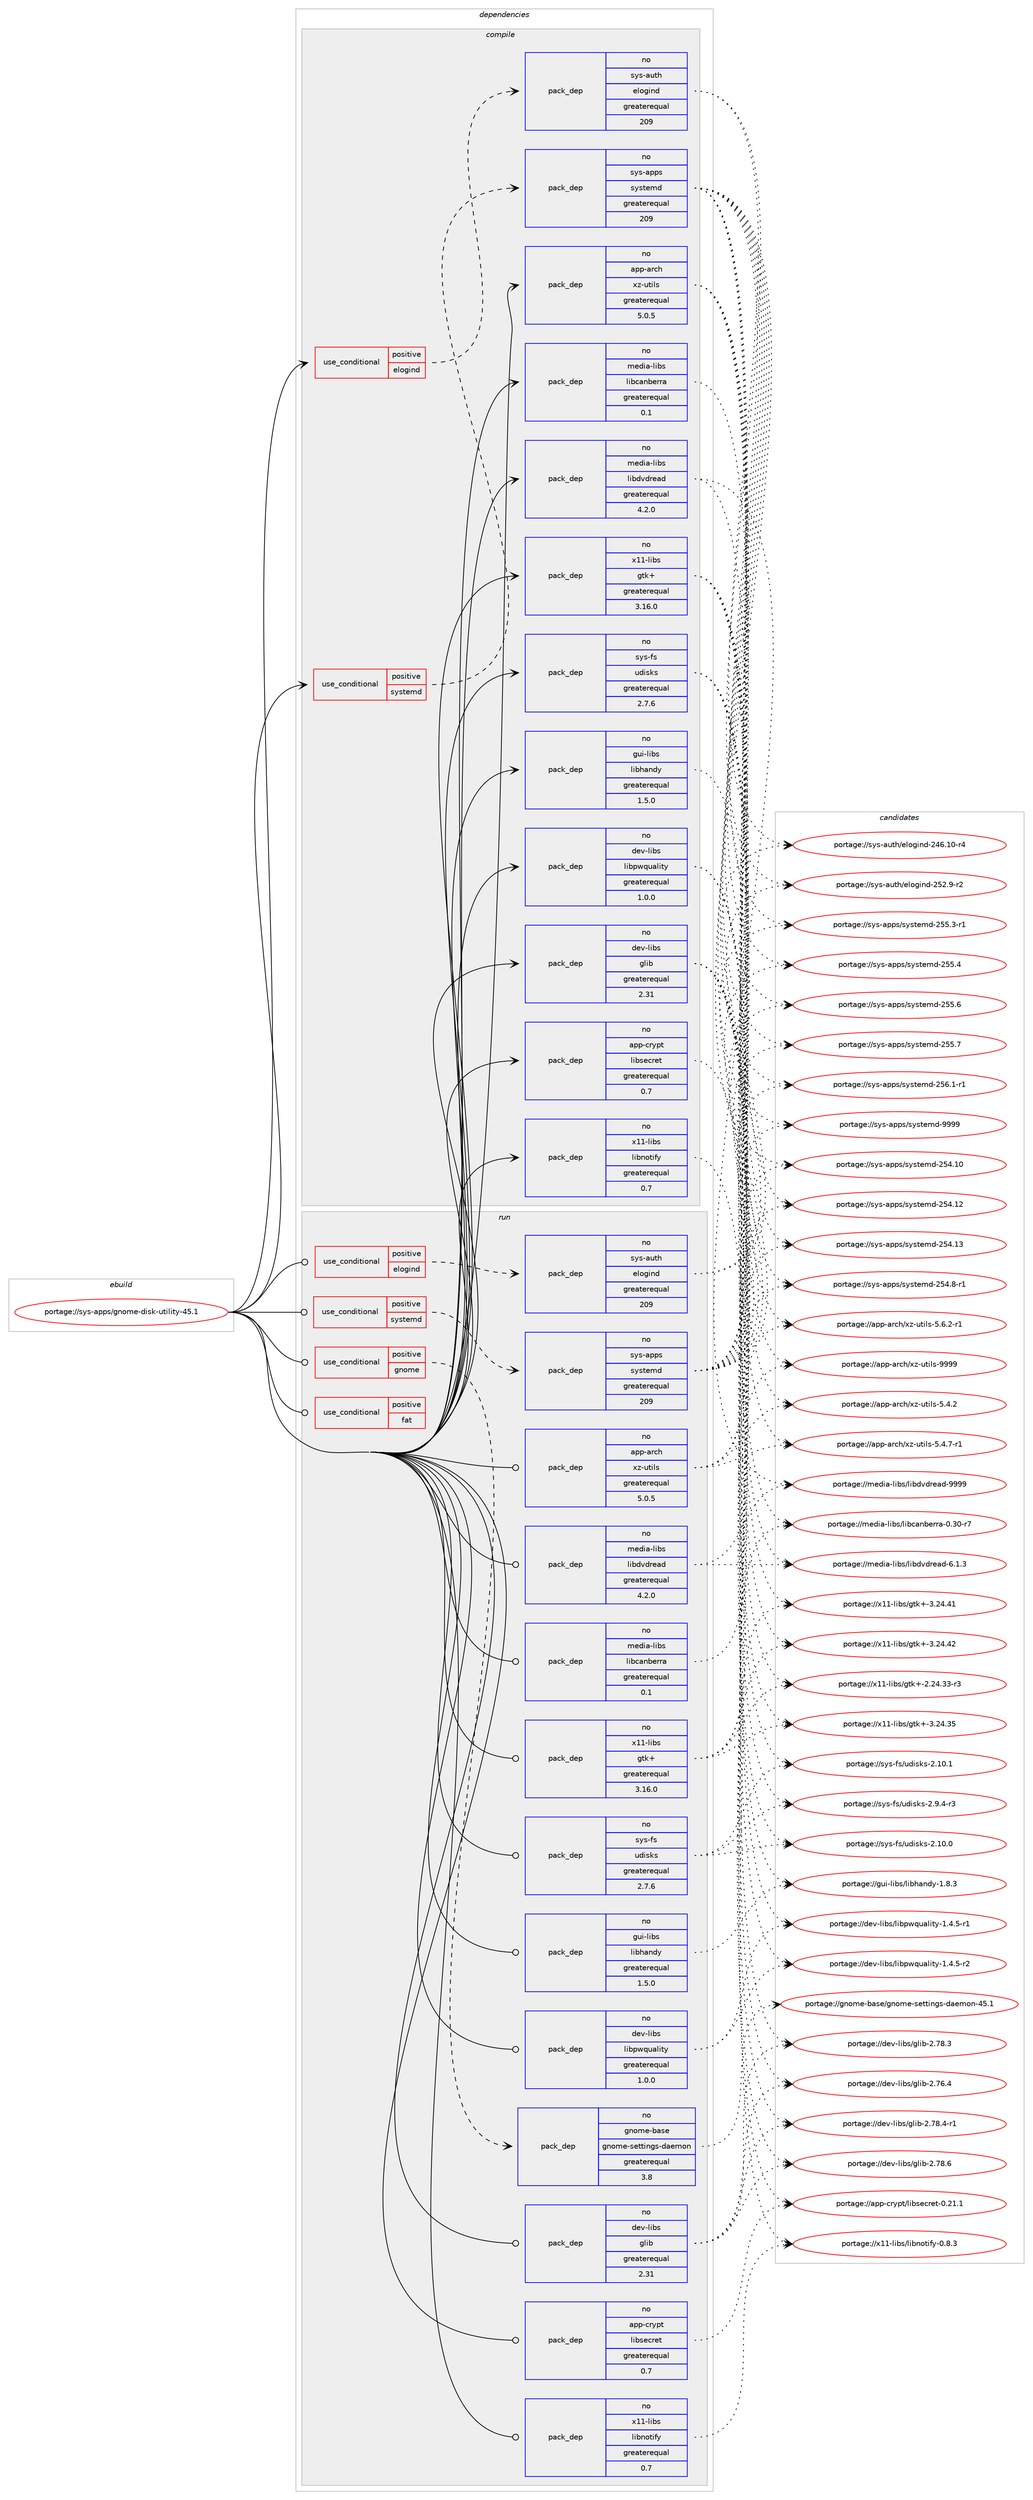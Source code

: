 digraph prolog {

# *************
# Graph options
# *************

newrank=true;
concentrate=true;
compound=true;
graph [rankdir=LR,fontname=Helvetica,fontsize=10,ranksep=1.5];#, ranksep=2.5, nodesep=0.2];
edge  [arrowhead=vee];
node  [fontname=Helvetica,fontsize=10];

# **********
# The ebuild
# **********

subgraph cluster_leftcol {
color=gray;
rank=same;
label=<<i>ebuild</i>>;
id [label="portage://sys-apps/gnome-disk-utility-45.1", color=red, width=4, href="../sys-apps/gnome-disk-utility-45.1.svg"];
}

# ****************
# The dependencies
# ****************

subgraph cluster_midcol {
color=gray;
label=<<i>dependencies</i>>;
subgraph cluster_compile {
fillcolor="#eeeeee";
style=filled;
label=<<i>compile</i>>;
subgraph cond108322 {
dependency210719 [label=<<TABLE BORDER="0" CELLBORDER="1" CELLSPACING="0" CELLPADDING="4"><TR><TD ROWSPAN="3" CELLPADDING="10">use_conditional</TD></TR><TR><TD>positive</TD></TR><TR><TD>elogind</TD></TR></TABLE>>, shape=none, color=red];
subgraph pack99543 {
dependency210720 [label=<<TABLE BORDER="0" CELLBORDER="1" CELLSPACING="0" CELLPADDING="4" WIDTH="220"><TR><TD ROWSPAN="6" CELLPADDING="30">pack_dep</TD></TR><TR><TD WIDTH="110">no</TD></TR><TR><TD>sys-auth</TD></TR><TR><TD>elogind</TD></TR><TR><TD>greaterequal</TD></TR><TR><TD>209</TD></TR></TABLE>>, shape=none, color=blue];
}
dependency210719:e -> dependency210720:w [weight=20,style="dashed",arrowhead="vee"];
}
id:e -> dependency210719:w [weight=20,style="solid",arrowhead="vee"];
subgraph cond108323 {
dependency210721 [label=<<TABLE BORDER="0" CELLBORDER="1" CELLSPACING="0" CELLPADDING="4"><TR><TD ROWSPAN="3" CELLPADDING="10">use_conditional</TD></TR><TR><TD>positive</TD></TR><TR><TD>systemd</TD></TR></TABLE>>, shape=none, color=red];
subgraph pack99544 {
dependency210722 [label=<<TABLE BORDER="0" CELLBORDER="1" CELLSPACING="0" CELLPADDING="4" WIDTH="220"><TR><TD ROWSPAN="6" CELLPADDING="30">pack_dep</TD></TR><TR><TD WIDTH="110">no</TD></TR><TR><TD>sys-apps</TD></TR><TR><TD>systemd</TD></TR><TR><TD>greaterequal</TD></TR><TR><TD>209</TD></TR></TABLE>>, shape=none, color=blue];
}
dependency210721:e -> dependency210722:w [weight=20,style="dashed",arrowhead="vee"];
}
id:e -> dependency210721:w [weight=20,style="solid",arrowhead="vee"];
subgraph pack99545 {
dependency210723 [label=<<TABLE BORDER="0" CELLBORDER="1" CELLSPACING="0" CELLPADDING="4" WIDTH="220"><TR><TD ROWSPAN="6" CELLPADDING="30">pack_dep</TD></TR><TR><TD WIDTH="110">no</TD></TR><TR><TD>app-arch</TD></TR><TR><TD>xz-utils</TD></TR><TR><TD>greaterequal</TD></TR><TR><TD>5.0.5</TD></TR></TABLE>>, shape=none, color=blue];
}
id:e -> dependency210723:w [weight=20,style="solid",arrowhead="vee"];
subgraph pack99546 {
dependency210724 [label=<<TABLE BORDER="0" CELLBORDER="1" CELLSPACING="0" CELLPADDING="4" WIDTH="220"><TR><TD ROWSPAN="6" CELLPADDING="30">pack_dep</TD></TR><TR><TD WIDTH="110">no</TD></TR><TR><TD>app-crypt</TD></TR><TR><TD>libsecret</TD></TR><TR><TD>greaterequal</TD></TR><TR><TD>0.7</TD></TR></TABLE>>, shape=none, color=blue];
}
id:e -> dependency210724:w [weight=20,style="solid",arrowhead="vee"];
subgraph pack99547 {
dependency210725 [label=<<TABLE BORDER="0" CELLBORDER="1" CELLSPACING="0" CELLPADDING="4" WIDTH="220"><TR><TD ROWSPAN="6" CELLPADDING="30">pack_dep</TD></TR><TR><TD WIDTH="110">no</TD></TR><TR><TD>dev-libs</TD></TR><TR><TD>glib</TD></TR><TR><TD>greaterequal</TD></TR><TR><TD>2.31</TD></TR></TABLE>>, shape=none, color=blue];
}
id:e -> dependency210725:w [weight=20,style="solid",arrowhead="vee"];
subgraph pack99548 {
dependency210726 [label=<<TABLE BORDER="0" CELLBORDER="1" CELLSPACING="0" CELLPADDING="4" WIDTH="220"><TR><TD ROWSPAN="6" CELLPADDING="30">pack_dep</TD></TR><TR><TD WIDTH="110">no</TD></TR><TR><TD>dev-libs</TD></TR><TR><TD>libpwquality</TD></TR><TR><TD>greaterequal</TD></TR><TR><TD>1.0.0</TD></TR></TABLE>>, shape=none, color=blue];
}
id:e -> dependency210726:w [weight=20,style="solid",arrowhead="vee"];
subgraph pack99549 {
dependency210727 [label=<<TABLE BORDER="0" CELLBORDER="1" CELLSPACING="0" CELLPADDING="4" WIDTH="220"><TR><TD ROWSPAN="6" CELLPADDING="30">pack_dep</TD></TR><TR><TD WIDTH="110">no</TD></TR><TR><TD>gui-libs</TD></TR><TR><TD>libhandy</TD></TR><TR><TD>greaterequal</TD></TR><TR><TD>1.5.0</TD></TR></TABLE>>, shape=none, color=blue];
}
id:e -> dependency210727:w [weight=20,style="solid",arrowhead="vee"];
subgraph pack99550 {
dependency210728 [label=<<TABLE BORDER="0" CELLBORDER="1" CELLSPACING="0" CELLPADDING="4" WIDTH="220"><TR><TD ROWSPAN="6" CELLPADDING="30">pack_dep</TD></TR><TR><TD WIDTH="110">no</TD></TR><TR><TD>media-libs</TD></TR><TR><TD>libcanberra</TD></TR><TR><TD>greaterequal</TD></TR><TR><TD>0.1</TD></TR></TABLE>>, shape=none, color=blue];
}
id:e -> dependency210728:w [weight=20,style="solid",arrowhead="vee"];
subgraph pack99551 {
dependency210729 [label=<<TABLE BORDER="0" CELLBORDER="1" CELLSPACING="0" CELLPADDING="4" WIDTH="220"><TR><TD ROWSPAN="6" CELLPADDING="30">pack_dep</TD></TR><TR><TD WIDTH="110">no</TD></TR><TR><TD>media-libs</TD></TR><TR><TD>libdvdread</TD></TR><TR><TD>greaterequal</TD></TR><TR><TD>4.2.0</TD></TR></TABLE>>, shape=none, color=blue];
}
id:e -> dependency210729:w [weight=20,style="solid",arrowhead="vee"];
subgraph pack99552 {
dependency210730 [label=<<TABLE BORDER="0" CELLBORDER="1" CELLSPACING="0" CELLPADDING="4" WIDTH="220"><TR><TD ROWSPAN="6" CELLPADDING="30">pack_dep</TD></TR><TR><TD WIDTH="110">no</TD></TR><TR><TD>sys-fs</TD></TR><TR><TD>udisks</TD></TR><TR><TD>greaterequal</TD></TR><TR><TD>2.7.6</TD></TR></TABLE>>, shape=none, color=blue];
}
id:e -> dependency210730:w [weight=20,style="solid",arrowhead="vee"];
subgraph pack99553 {
dependency210731 [label=<<TABLE BORDER="0" CELLBORDER="1" CELLSPACING="0" CELLPADDING="4" WIDTH="220"><TR><TD ROWSPAN="6" CELLPADDING="30">pack_dep</TD></TR><TR><TD WIDTH="110">no</TD></TR><TR><TD>x11-libs</TD></TR><TR><TD>gtk+</TD></TR><TR><TD>greaterequal</TD></TR><TR><TD>3.16.0</TD></TR></TABLE>>, shape=none, color=blue];
}
id:e -> dependency210731:w [weight=20,style="solid",arrowhead="vee"];
subgraph pack99554 {
dependency210732 [label=<<TABLE BORDER="0" CELLBORDER="1" CELLSPACING="0" CELLPADDING="4" WIDTH="220"><TR><TD ROWSPAN="6" CELLPADDING="30">pack_dep</TD></TR><TR><TD WIDTH="110">no</TD></TR><TR><TD>x11-libs</TD></TR><TR><TD>libnotify</TD></TR><TR><TD>greaterequal</TD></TR><TR><TD>0.7</TD></TR></TABLE>>, shape=none, color=blue];
}
id:e -> dependency210732:w [weight=20,style="solid",arrowhead="vee"];
}
subgraph cluster_compileandrun {
fillcolor="#eeeeee";
style=filled;
label=<<i>compile and run</i>>;
}
subgraph cluster_run {
fillcolor="#eeeeee";
style=filled;
label=<<i>run</i>>;
subgraph cond108324 {
dependency210733 [label=<<TABLE BORDER="0" CELLBORDER="1" CELLSPACING="0" CELLPADDING="4"><TR><TD ROWSPAN="3" CELLPADDING="10">use_conditional</TD></TR><TR><TD>positive</TD></TR><TR><TD>elogind</TD></TR></TABLE>>, shape=none, color=red];
subgraph pack99555 {
dependency210734 [label=<<TABLE BORDER="0" CELLBORDER="1" CELLSPACING="0" CELLPADDING="4" WIDTH="220"><TR><TD ROWSPAN="6" CELLPADDING="30">pack_dep</TD></TR><TR><TD WIDTH="110">no</TD></TR><TR><TD>sys-auth</TD></TR><TR><TD>elogind</TD></TR><TR><TD>greaterequal</TD></TR><TR><TD>209</TD></TR></TABLE>>, shape=none, color=blue];
}
dependency210733:e -> dependency210734:w [weight=20,style="dashed",arrowhead="vee"];
}
id:e -> dependency210733:w [weight=20,style="solid",arrowhead="odot"];
subgraph cond108325 {
dependency210735 [label=<<TABLE BORDER="0" CELLBORDER="1" CELLSPACING="0" CELLPADDING="4"><TR><TD ROWSPAN="3" CELLPADDING="10">use_conditional</TD></TR><TR><TD>positive</TD></TR><TR><TD>fat</TD></TR></TABLE>>, shape=none, color=red];
# *** BEGIN UNKNOWN DEPENDENCY TYPE (TODO) ***
# dependency210735 -> package_dependency(portage://sys-apps/gnome-disk-utility-45.1,run,no,sys-fs,dosfstools,none,[,,],[],[])
# *** END UNKNOWN DEPENDENCY TYPE (TODO) ***

}
id:e -> dependency210735:w [weight=20,style="solid",arrowhead="odot"];
subgraph cond108326 {
dependency210736 [label=<<TABLE BORDER="0" CELLBORDER="1" CELLSPACING="0" CELLPADDING="4"><TR><TD ROWSPAN="3" CELLPADDING="10">use_conditional</TD></TR><TR><TD>positive</TD></TR><TR><TD>gnome</TD></TR></TABLE>>, shape=none, color=red];
subgraph pack99556 {
dependency210737 [label=<<TABLE BORDER="0" CELLBORDER="1" CELLSPACING="0" CELLPADDING="4" WIDTH="220"><TR><TD ROWSPAN="6" CELLPADDING="30">pack_dep</TD></TR><TR><TD WIDTH="110">no</TD></TR><TR><TD>gnome-base</TD></TR><TR><TD>gnome-settings-daemon</TD></TR><TR><TD>greaterequal</TD></TR><TR><TD>3.8</TD></TR></TABLE>>, shape=none, color=blue];
}
dependency210736:e -> dependency210737:w [weight=20,style="dashed",arrowhead="vee"];
}
id:e -> dependency210736:w [weight=20,style="solid",arrowhead="odot"];
subgraph cond108327 {
dependency210738 [label=<<TABLE BORDER="0" CELLBORDER="1" CELLSPACING="0" CELLPADDING="4"><TR><TD ROWSPAN="3" CELLPADDING="10">use_conditional</TD></TR><TR><TD>positive</TD></TR><TR><TD>systemd</TD></TR></TABLE>>, shape=none, color=red];
subgraph pack99557 {
dependency210739 [label=<<TABLE BORDER="0" CELLBORDER="1" CELLSPACING="0" CELLPADDING="4" WIDTH="220"><TR><TD ROWSPAN="6" CELLPADDING="30">pack_dep</TD></TR><TR><TD WIDTH="110">no</TD></TR><TR><TD>sys-apps</TD></TR><TR><TD>systemd</TD></TR><TR><TD>greaterequal</TD></TR><TR><TD>209</TD></TR></TABLE>>, shape=none, color=blue];
}
dependency210738:e -> dependency210739:w [weight=20,style="dashed",arrowhead="vee"];
}
id:e -> dependency210738:w [weight=20,style="solid",arrowhead="odot"];
subgraph pack99558 {
dependency210740 [label=<<TABLE BORDER="0" CELLBORDER="1" CELLSPACING="0" CELLPADDING="4" WIDTH="220"><TR><TD ROWSPAN="6" CELLPADDING="30">pack_dep</TD></TR><TR><TD WIDTH="110">no</TD></TR><TR><TD>app-arch</TD></TR><TR><TD>xz-utils</TD></TR><TR><TD>greaterequal</TD></TR><TR><TD>5.0.5</TD></TR></TABLE>>, shape=none, color=blue];
}
id:e -> dependency210740:w [weight=20,style="solid",arrowhead="odot"];
subgraph pack99559 {
dependency210741 [label=<<TABLE BORDER="0" CELLBORDER="1" CELLSPACING="0" CELLPADDING="4" WIDTH="220"><TR><TD ROWSPAN="6" CELLPADDING="30">pack_dep</TD></TR><TR><TD WIDTH="110">no</TD></TR><TR><TD>app-crypt</TD></TR><TR><TD>libsecret</TD></TR><TR><TD>greaterequal</TD></TR><TR><TD>0.7</TD></TR></TABLE>>, shape=none, color=blue];
}
id:e -> dependency210741:w [weight=20,style="solid",arrowhead="odot"];
subgraph pack99560 {
dependency210742 [label=<<TABLE BORDER="0" CELLBORDER="1" CELLSPACING="0" CELLPADDING="4" WIDTH="220"><TR><TD ROWSPAN="6" CELLPADDING="30">pack_dep</TD></TR><TR><TD WIDTH="110">no</TD></TR><TR><TD>dev-libs</TD></TR><TR><TD>glib</TD></TR><TR><TD>greaterequal</TD></TR><TR><TD>2.31</TD></TR></TABLE>>, shape=none, color=blue];
}
id:e -> dependency210742:w [weight=20,style="solid",arrowhead="odot"];
subgraph pack99561 {
dependency210743 [label=<<TABLE BORDER="0" CELLBORDER="1" CELLSPACING="0" CELLPADDING="4" WIDTH="220"><TR><TD ROWSPAN="6" CELLPADDING="30">pack_dep</TD></TR><TR><TD WIDTH="110">no</TD></TR><TR><TD>dev-libs</TD></TR><TR><TD>libpwquality</TD></TR><TR><TD>greaterequal</TD></TR><TR><TD>1.0.0</TD></TR></TABLE>>, shape=none, color=blue];
}
id:e -> dependency210743:w [weight=20,style="solid",arrowhead="odot"];
subgraph pack99562 {
dependency210744 [label=<<TABLE BORDER="0" CELLBORDER="1" CELLSPACING="0" CELLPADDING="4" WIDTH="220"><TR><TD ROWSPAN="6" CELLPADDING="30">pack_dep</TD></TR><TR><TD WIDTH="110">no</TD></TR><TR><TD>gui-libs</TD></TR><TR><TD>libhandy</TD></TR><TR><TD>greaterequal</TD></TR><TR><TD>1.5.0</TD></TR></TABLE>>, shape=none, color=blue];
}
id:e -> dependency210744:w [weight=20,style="solid",arrowhead="odot"];
subgraph pack99563 {
dependency210745 [label=<<TABLE BORDER="0" CELLBORDER="1" CELLSPACING="0" CELLPADDING="4" WIDTH="220"><TR><TD ROWSPAN="6" CELLPADDING="30">pack_dep</TD></TR><TR><TD WIDTH="110">no</TD></TR><TR><TD>media-libs</TD></TR><TR><TD>libcanberra</TD></TR><TR><TD>greaterequal</TD></TR><TR><TD>0.1</TD></TR></TABLE>>, shape=none, color=blue];
}
id:e -> dependency210745:w [weight=20,style="solid",arrowhead="odot"];
subgraph pack99564 {
dependency210746 [label=<<TABLE BORDER="0" CELLBORDER="1" CELLSPACING="0" CELLPADDING="4" WIDTH="220"><TR><TD ROWSPAN="6" CELLPADDING="30">pack_dep</TD></TR><TR><TD WIDTH="110">no</TD></TR><TR><TD>media-libs</TD></TR><TR><TD>libdvdread</TD></TR><TR><TD>greaterequal</TD></TR><TR><TD>4.2.0</TD></TR></TABLE>>, shape=none, color=blue];
}
id:e -> dependency210746:w [weight=20,style="solid",arrowhead="odot"];
subgraph pack99565 {
dependency210747 [label=<<TABLE BORDER="0" CELLBORDER="1" CELLSPACING="0" CELLPADDING="4" WIDTH="220"><TR><TD ROWSPAN="6" CELLPADDING="30">pack_dep</TD></TR><TR><TD WIDTH="110">no</TD></TR><TR><TD>sys-fs</TD></TR><TR><TD>udisks</TD></TR><TR><TD>greaterequal</TD></TR><TR><TD>2.7.6</TD></TR></TABLE>>, shape=none, color=blue];
}
id:e -> dependency210747:w [weight=20,style="solid",arrowhead="odot"];
subgraph pack99566 {
dependency210748 [label=<<TABLE BORDER="0" CELLBORDER="1" CELLSPACING="0" CELLPADDING="4" WIDTH="220"><TR><TD ROWSPAN="6" CELLPADDING="30">pack_dep</TD></TR><TR><TD WIDTH="110">no</TD></TR><TR><TD>x11-libs</TD></TR><TR><TD>gtk+</TD></TR><TR><TD>greaterequal</TD></TR><TR><TD>3.16.0</TD></TR></TABLE>>, shape=none, color=blue];
}
id:e -> dependency210748:w [weight=20,style="solid",arrowhead="odot"];
subgraph pack99567 {
dependency210749 [label=<<TABLE BORDER="0" CELLBORDER="1" CELLSPACING="0" CELLPADDING="4" WIDTH="220"><TR><TD ROWSPAN="6" CELLPADDING="30">pack_dep</TD></TR><TR><TD WIDTH="110">no</TD></TR><TR><TD>x11-libs</TD></TR><TR><TD>libnotify</TD></TR><TR><TD>greaterequal</TD></TR><TR><TD>0.7</TD></TR></TABLE>>, shape=none, color=blue];
}
id:e -> dependency210749:w [weight=20,style="solid",arrowhead="odot"];
# *** BEGIN UNKNOWN DEPENDENCY TYPE (TODO) ***
# id -> package_dependency(portage://sys-apps/gnome-disk-utility-45.1,run,no,x11-themes,adwaita-icon-theme,none,[,,],[],[])
# *** END UNKNOWN DEPENDENCY TYPE (TODO) ***

}
}

# **************
# The candidates
# **************

subgraph cluster_choices {
rank=same;
color=gray;
label=<<i>candidates</i>>;

subgraph choice99543 {
color=black;
nodesep=1;
choice115121115459711711610447101108111103105110100455052544649484511452 [label="portage://sys-auth/elogind-246.10-r4", color=red, width=4,href="../sys-auth/elogind-246.10-r4.svg"];
choice1151211154597117116104471011081111031051101004550535046574511450 [label="portage://sys-auth/elogind-252.9-r2", color=red, width=4,href="../sys-auth/elogind-252.9-r2.svg"];
dependency210720:e -> choice115121115459711711610447101108111103105110100455052544649484511452:w [style=dotted,weight="100"];
dependency210720:e -> choice1151211154597117116104471011081111031051101004550535046574511450:w [style=dotted,weight="100"];
}
subgraph choice99544 {
color=black;
nodesep=1;
choice11512111545971121121154711512111511610110910045505352464948 [label="portage://sys-apps/systemd-254.10", color=red, width=4,href="../sys-apps/systemd-254.10.svg"];
choice11512111545971121121154711512111511610110910045505352464950 [label="portage://sys-apps/systemd-254.12", color=red, width=4,href="../sys-apps/systemd-254.12.svg"];
choice11512111545971121121154711512111511610110910045505352464951 [label="portage://sys-apps/systemd-254.13", color=red, width=4,href="../sys-apps/systemd-254.13.svg"];
choice1151211154597112112115471151211151161011091004550535246564511449 [label="portage://sys-apps/systemd-254.8-r1", color=red, width=4,href="../sys-apps/systemd-254.8-r1.svg"];
choice1151211154597112112115471151211151161011091004550535346514511449 [label="portage://sys-apps/systemd-255.3-r1", color=red, width=4,href="../sys-apps/systemd-255.3-r1.svg"];
choice115121115459711211211547115121115116101109100455053534652 [label="portage://sys-apps/systemd-255.4", color=red, width=4,href="../sys-apps/systemd-255.4.svg"];
choice115121115459711211211547115121115116101109100455053534654 [label="portage://sys-apps/systemd-255.6", color=red, width=4,href="../sys-apps/systemd-255.6.svg"];
choice115121115459711211211547115121115116101109100455053534655 [label="portage://sys-apps/systemd-255.7", color=red, width=4,href="../sys-apps/systemd-255.7.svg"];
choice1151211154597112112115471151211151161011091004550535446494511449 [label="portage://sys-apps/systemd-256.1-r1", color=red, width=4,href="../sys-apps/systemd-256.1-r1.svg"];
choice1151211154597112112115471151211151161011091004557575757 [label="portage://sys-apps/systemd-9999", color=red, width=4,href="../sys-apps/systemd-9999.svg"];
dependency210722:e -> choice11512111545971121121154711512111511610110910045505352464948:w [style=dotted,weight="100"];
dependency210722:e -> choice11512111545971121121154711512111511610110910045505352464950:w [style=dotted,weight="100"];
dependency210722:e -> choice11512111545971121121154711512111511610110910045505352464951:w [style=dotted,weight="100"];
dependency210722:e -> choice1151211154597112112115471151211151161011091004550535246564511449:w [style=dotted,weight="100"];
dependency210722:e -> choice1151211154597112112115471151211151161011091004550535346514511449:w [style=dotted,weight="100"];
dependency210722:e -> choice115121115459711211211547115121115116101109100455053534652:w [style=dotted,weight="100"];
dependency210722:e -> choice115121115459711211211547115121115116101109100455053534654:w [style=dotted,weight="100"];
dependency210722:e -> choice115121115459711211211547115121115116101109100455053534655:w [style=dotted,weight="100"];
dependency210722:e -> choice1151211154597112112115471151211151161011091004550535446494511449:w [style=dotted,weight="100"];
dependency210722:e -> choice1151211154597112112115471151211151161011091004557575757:w [style=dotted,weight="100"];
}
subgraph choice99545 {
color=black;
nodesep=1;
choice971121124597114991044712012245117116105108115455346524650 [label="portage://app-arch/xz-utils-5.4.2", color=red, width=4,href="../app-arch/xz-utils-5.4.2.svg"];
choice9711211245971149910447120122451171161051081154553465246554511449 [label="portage://app-arch/xz-utils-5.4.7-r1", color=red, width=4,href="../app-arch/xz-utils-5.4.7-r1.svg"];
choice9711211245971149910447120122451171161051081154553465446504511449 [label="portage://app-arch/xz-utils-5.6.2-r1", color=red, width=4,href="../app-arch/xz-utils-5.6.2-r1.svg"];
choice9711211245971149910447120122451171161051081154557575757 [label="portage://app-arch/xz-utils-9999", color=red, width=4,href="../app-arch/xz-utils-9999.svg"];
dependency210723:e -> choice971121124597114991044712012245117116105108115455346524650:w [style=dotted,weight="100"];
dependency210723:e -> choice9711211245971149910447120122451171161051081154553465246554511449:w [style=dotted,weight="100"];
dependency210723:e -> choice9711211245971149910447120122451171161051081154553465446504511449:w [style=dotted,weight="100"];
dependency210723:e -> choice9711211245971149910447120122451171161051081154557575757:w [style=dotted,weight="100"];
}
subgraph choice99546 {
color=black;
nodesep=1;
choice97112112459911412111211647108105981151019911410111645484650494649 [label="portage://app-crypt/libsecret-0.21.1", color=red, width=4,href="../app-crypt/libsecret-0.21.1.svg"];
dependency210724:e -> choice97112112459911412111211647108105981151019911410111645484650494649:w [style=dotted,weight="100"];
}
subgraph choice99547 {
color=black;
nodesep=1;
choice1001011184510810598115471031081059845504655544652 [label="portage://dev-libs/glib-2.76.4", color=red, width=4,href="../dev-libs/glib-2.76.4.svg"];
choice1001011184510810598115471031081059845504655564651 [label="portage://dev-libs/glib-2.78.3", color=red, width=4,href="../dev-libs/glib-2.78.3.svg"];
choice10010111845108105981154710310810598455046555646524511449 [label="portage://dev-libs/glib-2.78.4-r1", color=red, width=4,href="../dev-libs/glib-2.78.4-r1.svg"];
choice1001011184510810598115471031081059845504655564654 [label="portage://dev-libs/glib-2.78.6", color=red, width=4,href="../dev-libs/glib-2.78.6.svg"];
dependency210725:e -> choice1001011184510810598115471031081059845504655544652:w [style=dotted,weight="100"];
dependency210725:e -> choice1001011184510810598115471031081059845504655564651:w [style=dotted,weight="100"];
dependency210725:e -> choice10010111845108105981154710310810598455046555646524511449:w [style=dotted,weight="100"];
dependency210725:e -> choice1001011184510810598115471031081059845504655564654:w [style=dotted,weight="100"];
}
subgraph choice99548 {
color=black;
nodesep=1;
choice10010111845108105981154710810598112119113117971081051161214549465246534511449 [label="portage://dev-libs/libpwquality-1.4.5-r1", color=red, width=4,href="../dev-libs/libpwquality-1.4.5-r1.svg"];
choice10010111845108105981154710810598112119113117971081051161214549465246534511450 [label="portage://dev-libs/libpwquality-1.4.5-r2", color=red, width=4,href="../dev-libs/libpwquality-1.4.5-r2.svg"];
dependency210726:e -> choice10010111845108105981154710810598112119113117971081051161214549465246534511449:w [style=dotted,weight="100"];
dependency210726:e -> choice10010111845108105981154710810598112119113117971081051161214549465246534511450:w [style=dotted,weight="100"];
}
subgraph choice99549 {
color=black;
nodesep=1;
choice1031171054510810598115471081059810497110100121454946564651 [label="portage://gui-libs/libhandy-1.8.3", color=red, width=4,href="../gui-libs/libhandy-1.8.3.svg"];
dependency210727:e -> choice1031171054510810598115471081059810497110100121454946564651:w [style=dotted,weight="100"];
}
subgraph choice99550 {
color=black;
nodesep=1;
choice10910110010597451081059811547108105989997110981011141149745484651484511455 [label="portage://media-libs/libcanberra-0.30-r7", color=red, width=4,href="../media-libs/libcanberra-0.30-r7.svg"];
dependency210728:e -> choice10910110010597451081059811547108105989997110981011141149745484651484511455:w [style=dotted,weight="100"];
}
subgraph choice99551 {
color=black;
nodesep=1;
choice109101100105974510810598115471081059810011810011410197100455446494651 [label="portage://media-libs/libdvdread-6.1.3", color=red, width=4,href="../media-libs/libdvdread-6.1.3.svg"];
choice1091011001059745108105981154710810598100118100114101971004557575757 [label="portage://media-libs/libdvdread-9999", color=red, width=4,href="../media-libs/libdvdread-9999.svg"];
dependency210729:e -> choice109101100105974510810598115471081059810011810011410197100455446494651:w [style=dotted,weight="100"];
dependency210729:e -> choice1091011001059745108105981154710810598100118100114101971004557575757:w [style=dotted,weight="100"];
}
subgraph choice99552 {
color=black;
nodesep=1;
choice115121115451021154711710010511510711545504649484648 [label="portage://sys-fs/udisks-2.10.0", color=red, width=4,href="../sys-fs/udisks-2.10.0.svg"];
choice115121115451021154711710010511510711545504649484649 [label="portage://sys-fs/udisks-2.10.1", color=red, width=4,href="../sys-fs/udisks-2.10.1.svg"];
choice11512111545102115471171001051151071154550465746524511451 [label="portage://sys-fs/udisks-2.9.4-r3", color=red, width=4,href="../sys-fs/udisks-2.9.4-r3.svg"];
dependency210730:e -> choice115121115451021154711710010511510711545504649484648:w [style=dotted,weight="100"];
dependency210730:e -> choice115121115451021154711710010511510711545504649484649:w [style=dotted,weight="100"];
dependency210730:e -> choice11512111545102115471171001051151071154550465746524511451:w [style=dotted,weight="100"];
}
subgraph choice99553 {
color=black;
nodesep=1;
choice12049494510810598115471031161074345504650524651514511451 [label="portage://x11-libs/gtk+-2.24.33-r3", color=red, width=4,href="../x11-libs/gtk+-2.24.33-r3.svg"];
choice1204949451081059811547103116107434551465052465153 [label="portage://x11-libs/gtk+-3.24.35", color=red, width=4,href="../x11-libs/gtk+-3.24.35.svg"];
choice1204949451081059811547103116107434551465052465249 [label="portage://x11-libs/gtk+-3.24.41", color=red, width=4,href="../x11-libs/gtk+-3.24.41.svg"];
choice1204949451081059811547103116107434551465052465250 [label="portage://x11-libs/gtk+-3.24.42", color=red, width=4,href="../x11-libs/gtk+-3.24.42.svg"];
dependency210731:e -> choice12049494510810598115471031161074345504650524651514511451:w [style=dotted,weight="100"];
dependency210731:e -> choice1204949451081059811547103116107434551465052465153:w [style=dotted,weight="100"];
dependency210731:e -> choice1204949451081059811547103116107434551465052465249:w [style=dotted,weight="100"];
dependency210731:e -> choice1204949451081059811547103116107434551465052465250:w [style=dotted,weight="100"];
}
subgraph choice99554 {
color=black;
nodesep=1;
choice120494945108105981154710810598110111116105102121454846564651 [label="portage://x11-libs/libnotify-0.8.3", color=red, width=4,href="../x11-libs/libnotify-0.8.3.svg"];
dependency210732:e -> choice120494945108105981154710810598110111116105102121454846564651:w [style=dotted,weight="100"];
}
subgraph choice99555 {
color=black;
nodesep=1;
choice115121115459711711610447101108111103105110100455052544649484511452 [label="portage://sys-auth/elogind-246.10-r4", color=red, width=4,href="../sys-auth/elogind-246.10-r4.svg"];
choice1151211154597117116104471011081111031051101004550535046574511450 [label="portage://sys-auth/elogind-252.9-r2", color=red, width=4,href="../sys-auth/elogind-252.9-r2.svg"];
dependency210734:e -> choice115121115459711711610447101108111103105110100455052544649484511452:w [style=dotted,weight="100"];
dependency210734:e -> choice1151211154597117116104471011081111031051101004550535046574511450:w [style=dotted,weight="100"];
}
subgraph choice99556 {
color=black;
nodesep=1;
choice103110111109101459897115101471031101111091014511510111611610511010311545100971011091111104552534649 [label="portage://gnome-base/gnome-settings-daemon-45.1", color=red, width=4,href="../gnome-base/gnome-settings-daemon-45.1.svg"];
dependency210737:e -> choice103110111109101459897115101471031101111091014511510111611610511010311545100971011091111104552534649:w [style=dotted,weight="100"];
}
subgraph choice99557 {
color=black;
nodesep=1;
choice11512111545971121121154711512111511610110910045505352464948 [label="portage://sys-apps/systemd-254.10", color=red, width=4,href="../sys-apps/systemd-254.10.svg"];
choice11512111545971121121154711512111511610110910045505352464950 [label="portage://sys-apps/systemd-254.12", color=red, width=4,href="../sys-apps/systemd-254.12.svg"];
choice11512111545971121121154711512111511610110910045505352464951 [label="portage://sys-apps/systemd-254.13", color=red, width=4,href="../sys-apps/systemd-254.13.svg"];
choice1151211154597112112115471151211151161011091004550535246564511449 [label="portage://sys-apps/systemd-254.8-r1", color=red, width=4,href="../sys-apps/systemd-254.8-r1.svg"];
choice1151211154597112112115471151211151161011091004550535346514511449 [label="portage://sys-apps/systemd-255.3-r1", color=red, width=4,href="../sys-apps/systemd-255.3-r1.svg"];
choice115121115459711211211547115121115116101109100455053534652 [label="portage://sys-apps/systemd-255.4", color=red, width=4,href="../sys-apps/systemd-255.4.svg"];
choice115121115459711211211547115121115116101109100455053534654 [label="portage://sys-apps/systemd-255.6", color=red, width=4,href="../sys-apps/systemd-255.6.svg"];
choice115121115459711211211547115121115116101109100455053534655 [label="portage://sys-apps/systemd-255.7", color=red, width=4,href="../sys-apps/systemd-255.7.svg"];
choice1151211154597112112115471151211151161011091004550535446494511449 [label="portage://sys-apps/systemd-256.1-r1", color=red, width=4,href="../sys-apps/systemd-256.1-r1.svg"];
choice1151211154597112112115471151211151161011091004557575757 [label="portage://sys-apps/systemd-9999", color=red, width=4,href="../sys-apps/systemd-9999.svg"];
dependency210739:e -> choice11512111545971121121154711512111511610110910045505352464948:w [style=dotted,weight="100"];
dependency210739:e -> choice11512111545971121121154711512111511610110910045505352464950:w [style=dotted,weight="100"];
dependency210739:e -> choice11512111545971121121154711512111511610110910045505352464951:w [style=dotted,weight="100"];
dependency210739:e -> choice1151211154597112112115471151211151161011091004550535246564511449:w [style=dotted,weight="100"];
dependency210739:e -> choice1151211154597112112115471151211151161011091004550535346514511449:w [style=dotted,weight="100"];
dependency210739:e -> choice115121115459711211211547115121115116101109100455053534652:w [style=dotted,weight="100"];
dependency210739:e -> choice115121115459711211211547115121115116101109100455053534654:w [style=dotted,weight="100"];
dependency210739:e -> choice115121115459711211211547115121115116101109100455053534655:w [style=dotted,weight="100"];
dependency210739:e -> choice1151211154597112112115471151211151161011091004550535446494511449:w [style=dotted,weight="100"];
dependency210739:e -> choice1151211154597112112115471151211151161011091004557575757:w [style=dotted,weight="100"];
}
subgraph choice99558 {
color=black;
nodesep=1;
choice971121124597114991044712012245117116105108115455346524650 [label="portage://app-arch/xz-utils-5.4.2", color=red, width=4,href="../app-arch/xz-utils-5.4.2.svg"];
choice9711211245971149910447120122451171161051081154553465246554511449 [label="portage://app-arch/xz-utils-5.4.7-r1", color=red, width=4,href="../app-arch/xz-utils-5.4.7-r1.svg"];
choice9711211245971149910447120122451171161051081154553465446504511449 [label="portage://app-arch/xz-utils-5.6.2-r1", color=red, width=4,href="../app-arch/xz-utils-5.6.2-r1.svg"];
choice9711211245971149910447120122451171161051081154557575757 [label="portage://app-arch/xz-utils-9999", color=red, width=4,href="../app-arch/xz-utils-9999.svg"];
dependency210740:e -> choice971121124597114991044712012245117116105108115455346524650:w [style=dotted,weight="100"];
dependency210740:e -> choice9711211245971149910447120122451171161051081154553465246554511449:w [style=dotted,weight="100"];
dependency210740:e -> choice9711211245971149910447120122451171161051081154553465446504511449:w [style=dotted,weight="100"];
dependency210740:e -> choice9711211245971149910447120122451171161051081154557575757:w [style=dotted,weight="100"];
}
subgraph choice99559 {
color=black;
nodesep=1;
choice97112112459911412111211647108105981151019911410111645484650494649 [label="portage://app-crypt/libsecret-0.21.1", color=red, width=4,href="../app-crypt/libsecret-0.21.1.svg"];
dependency210741:e -> choice97112112459911412111211647108105981151019911410111645484650494649:w [style=dotted,weight="100"];
}
subgraph choice99560 {
color=black;
nodesep=1;
choice1001011184510810598115471031081059845504655544652 [label="portage://dev-libs/glib-2.76.4", color=red, width=4,href="../dev-libs/glib-2.76.4.svg"];
choice1001011184510810598115471031081059845504655564651 [label="portage://dev-libs/glib-2.78.3", color=red, width=4,href="../dev-libs/glib-2.78.3.svg"];
choice10010111845108105981154710310810598455046555646524511449 [label="portage://dev-libs/glib-2.78.4-r1", color=red, width=4,href="../dev-libs/glib-2.78.4-r1.svg"];
choice1001011184510810598115471031081059845504655564654 [label="portage://dev-libs/glib-2.78.6", color=red, width=4,href="../dev-libs/glib-2.78.6.svg"];
dependency210742:e -> choice1001011184510810598115471031081059845504655544652:w [style=dotted,weight="100"];
dependency210742:e -> choice1001011184510810598115471031081059845504655564651:w [style=dotted,weight="100"];
dependency210742:e -> choice10010111845108105981154710310810598455046555646524511449:w [style=dotted,weight="100"];
dependency210742:e -> choice1001011184510810598115471031081059845504655564654:w [style=dotted,weight="100"];
}
subgraph choice99561 {
color=black;
nodesep=1;
choice10010111845108105981154710810598112119113117971081051161214549465246534511449 [label="portage://dev-libs/libpwquality-1.4.5-r1", color=red, width=4,href="../dev-libs/libpwquality-1.4.5-r1.svg"];
choice10010111845108105981154710810598112119113117971081051161214549465246534511450 [label="portage://dev-libs/libpwquality-1.4.5-r2", color=red, width=4,href="../dev-libs/libpwquality-1.4.5-r2.svg"];
dependency210743:e -> choice10010111845108105981154710810598112119113117971081051161214549465246534511449:w [style=dotted,weight="100"];
dependency210743:e -> choice10010111845108105981154710810598112119113117971081051161214549465246534511450:w [style=dotted,weight="100"];
}
subgraph choice99562 {
color=black;
nodesep=1;
choice1031171054510810598115471081059810497110100121454946564651 [label="portage://gui-libs/libhandy-1.8.3", color=red, width=4,href="../gui-libs/libhandy-1.8.3.svg"];
dependency210744:e -> choice1031171054510810598115471081059810497110100121454946564651:w [style=dotted,weight="100"];
}
subgraph choice99563 {
color=black;
nodesep=1;
choice10910110010597451081059811547108105989997110981011141149745484651484511455 [label="portage://media-libs/libcanberra-0.30-r7", color=red, width=4,href="../media-libs/libcanberra-0.30-r7.svg"];
dependency210745:e -> choice10910110010597451081059811547108105989997110981011141149745484651484511455:w [style=dotted,weight="100"];
}
subgraph choice99564 {
color=black;
nodesep=1;
choice109101100105974510810598115471081059810011810011410197100455446494651 [label="portage://media-libs/libdvdread-6.1.3", color=red, width=4,href="../media-libs/libdvdread-6.1.3.svg"];
choice1091011001059745108105981154710810598100118100114101971004557575757 [label="portage://media-libs/libdvdread-9999", color=red, width=4,href="../media-libs/libdvdread-9999.svg"];
dependency210746:e -> choice109101100105974510810598115471081059810011810011410197100455446494651:w [style=dotted,weight="100"];
dependency210746:e -> choice1091011001059745108105981154710810598100118100114101971004557575757:w [style=dotted,weight="100"];
}
subgraph choice99565 {
color=black;
nodesep=1;
choice115121115451021154711710010511510711545504649484648 [label="portage://sys-fs/udisks-2.10.0", color=red, width=4,href="../sys-fs/udisks-2.10.0.svg"];
choice115121115451021154711710010511510711545504649484649 [label="portage://sys-fs/udisks-2.10.1", color=red, width=4,href="../sys-fs/udisks-2.10.1.svg"];
choice11512111545102115471171001051151071154550465746524511451 [label="portage://sys-fs/udisks-2.9.4-r3", color=red, width=4,href="../sys-fs/udisks-2.9.4-r3.svg"];
dependency210747:e -> choice115121115451021154711710010511510711545504649484648:w [style=dotted,weight="100"];
dependency210747:e -> choice115121115451021154711710010511510711545504649484649:w [style=dotted,weight="100"];
dependency210747:e -> choice11512111545102115471171001051151071154550465746524511451:w [style=dotted,weight="100"];
}
subgraph choice99566 {
color=black;
nodesep=1;
choice12049494510810598115471031161074345504650524651514511451 [label="portage://x11-libs/gtk+-2.24.33-r3", color=red, width=4,href="../x11-libs/gtk+-2.24.33-r3.svg"];
choice1204949451081059811547103116107434551465052465153 [label="portage://x11-libs/gtk+-3.24.35", color=red, width=4,href="../x11-libs/gtk+-3.24.35.svg"];
choice1204949451081059811547103116107434551465052465249 [label="portage://x11-libs/gtk+-3.24.41", color=red, width=4,href="../x11-libs/gtk+-3.24.41.svg"];
choice1204949451081059811547103116107434551465052465250 [label="portage://x11-libs/gtk+-3.24.42", color=red, width=4,href="../x11-libs/gtk+-3.24.42.svg"];
dependency210748:e -> choice12049494510810598115471031161074345504650524651514511451:w [style=dotted,weight="100"];
dependency210748:e -> choice1204949451081059811547103116107434551465052465153:w [style=dotted,weight="100"];
dependency210748:e -> choice1204949451081059811547103116107434551465052465249:w [style=dotted,weight="100"];
dependency210748:e -> choice1204949451081059811547103116107434551465052465250:w [style=dotted,weight="100"];
}
subgraph choice99567 {
color=black;
nodesep=1;
choice120494945108105981154710810598110111116105102121454846564651 [label="portage://x11-libs/libnotify-0.8.3", color=red, width=4,href="../x11-libs/libnotify-0.8.3.svg"];
dependency210749:e -> choice120494945108105981154710810598110111116105102121454846564651:w [style=dotted,weight="100"];
}
}

}
